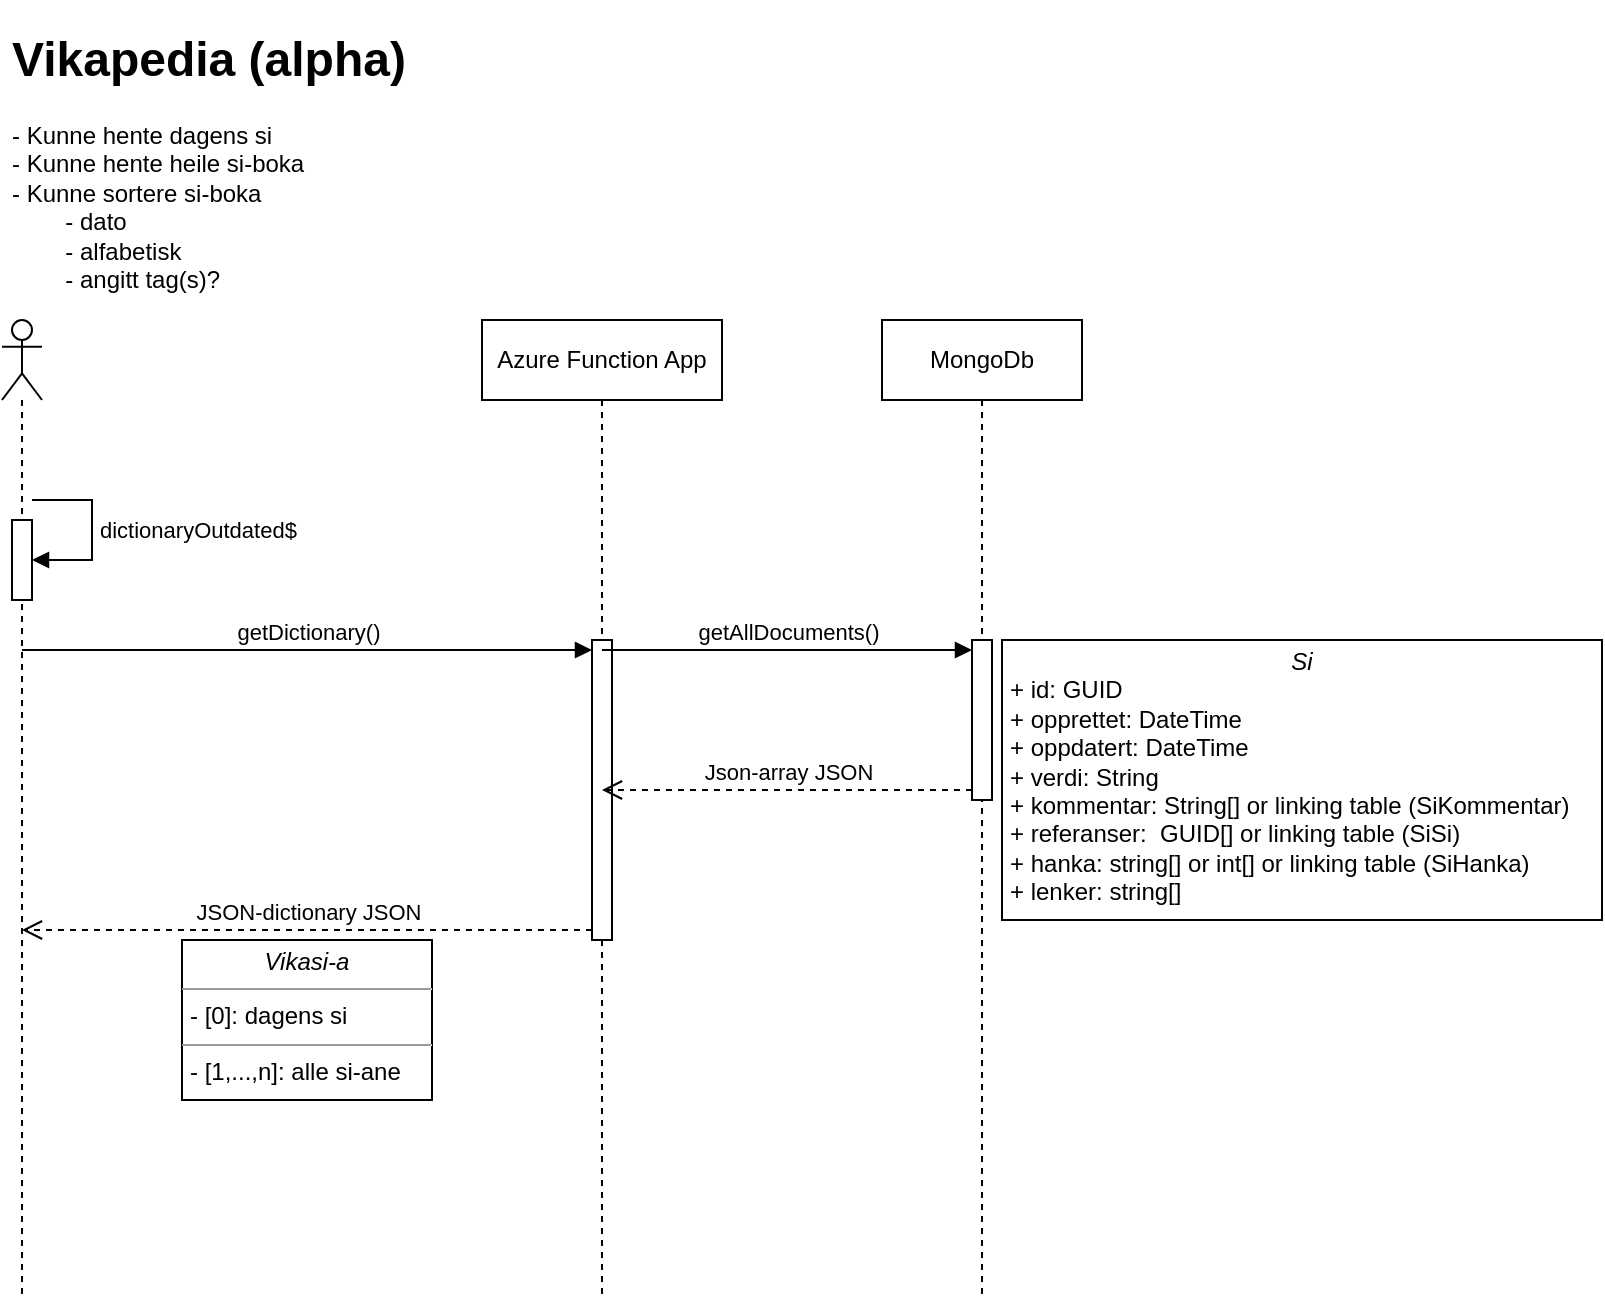<mxfile version="23.1.5" type="device">
  <diagram name="Page-1" id="z6alDlq_eMZmnTNq-ZQk">
    <mxGraphModel dx="441" dy="311" grid="0" gridSize="10" guides="1" tooltips="1" connect="1" arrows="1" fold="1" page="0" pageScale="1" pageWidth="850" pageHeight="1100" math="0" shadow="0">
      <root>
        <mxCell id="0" />
        <mxCell id="1" parent="0" />
        <mxCell id="1pe0P0wXuqBfRF-PuUQy-1" value="&lt;h1&gt;Vikapedia (alpha)&lt;/h1&gt;&lt;div&gt;- Kunne hente dagens si&lt;/div&gt;&lt;div&gt;- Kunne hente heile si-boka&lt;/div&gt;&lt;div&gt;- Kunne sortere si-boka&lt;/div&gt;&lt;div&gt;&lt;span style=&quot;white-space: pre;&quot;&gt;&#x9;&lt;/span&gt;- dato&lt;br&gt;&lt;/div&gt;&lt;div&gt;&lt;span style=&quot;white-space: pre;&quot;&gt;&#x9;&lt;/span&gt;- alfabetisk&lt;br&gt;&lt;/div&gt;&lt;div&gt;&lt;span style=&quot;white-space: pre;&quot;&gt;&#x9;&lt;/span&gt;- angitt tag(s)?&lt;/div&gt;" style="text;html=1;spacing=5;spacingTop=-20;whiteSpace=wrap;overflow=hidden;rounded=0;" vertex="1" parent="1">
          <mxGeometry x="110" y="110" width="260" height="150" as="geometry" />
        </mxCell>
        <mxCell id="1pe0P0wXuqBfRF-PuUQy-2" value="" style="shape=umlLifeline;perimeter=lifelinePerimeter;whiteSpace=wrap;html=1;container=1;dropTarget=0;collapsible=0;recursiveResize=0;outlineConnect=0;portConstraint=eastwest;newEdgeStyle={&quot;curved&quot;:0,&quot;rounded&quot;:0};participant=umlActor;" vertex="1" parent="1">
          <mxGeometry x="110" y="260" width="20" height="490" as="geometry" />
        </mxCell>
        <mxCell id="1pe0P0wXuqBfRF-PuUQy-4" value="" style="html=1;points=[[0,0,0,0,5],[0,1,0,0,-5],[1,0,0,0,5],[1,1,0,0,-5]];perimeter=orthogonalPerimeter;outlineConnect=0;targetShapes=umlLifeline;portConstraint=eastwest;newEdgeStyle={&quot;curved&quot;:0,&quot;rounded&quot;:0};" vertex="1" parent="1pe0P0wXuqBfRF-PuUQy-2">
          <mxGeometry x="5" y="100" width="10" height="40" as="geometry" />
        </mxCell>
        <mxCell id="1pe0P0wXuqBfRF-PuUQy-5" value="dictionaryOutdated$" style="html=1;align=left;spacingLeft=2;endArrow=block;rounded=0;edgeStyle=orthogonalEdgeStyle;curved=0;rounded=0;" edge="1" target="1pe0P0wXuqBfRF-PuUQy-4" parent="1pe0P0wXuqBfRF-PuUQy-2">
          <mxGeometry relative="1" as="geometry">
            <mxPoint x="15" y="90" as="sourcePoint" />
            <Array as="points">
              <mxPoint x="45" y="120" />
            </Array>
          </mxGeometry>
        </mxCell>
        <mxCell id="1pe0P0wXuqBfRF-PuUQy-3" value="Azure Function App" style="shape=umlLifeline;perimeter=lifelinePerimeter;whiteSpace=wrap;html=1;container=1;dropTarget=0;collapsible=0;recursiveResize=0;outlineConnect=0;portConstraint=eastwest;newEdgeStyle={&quot;curved&quot;:0,&quot;rounded&quot;:0};" vertex="1" parent="1">
          <mxGeometry x="350" y="260" width="120" height="490" as="geometry" />
        </mxCell>
        <mxCell id="1pe0P0wXuqBfRF-PuUQy-9" value="" style="html=1;points=[[0,0,0,0,5],[0,1,0,0,-5],[1,0,0,0,5],[1,1,0,0,-5]];perimeter=orthogonalPerimeter;outlineConnect=0;targetShapes=umlLifeline;portConstraint=eastwest;newEdgeStyle={&quot;curved&quot;:0,&quot;rounded&quot;:0};" vertex="1" parent="1pe0P0wXuqBfRF-PuUQy-3">
          <mxGeometry x="55" y="160" width="10" height="150" as="geometry" />
        </mxCell>
        <mxCell id="1pe0P0wXuqBfRF-PuUQy-10" value="getDictionary()" style="html=1;verticalAlign=bottom;endArrow=block;curved=0;rounded=0;entryX=0;entryY=0;entryDx=0;entryDy=5;" edge="1" target="1pe0P0wXuqBfRF-PuUQy-9" parent="1">
          <mxGeometry relative="1" as="geometry">
            <mxPoint x="120" y="425" as="sourcePoint" />
          </mxGeometry>
        </mxCell>
        <mxCell id="1pe0P0wXuqBfRF-PuUQy-11" value="JSON-dictionary JSON" style="html=1;verticalAlign=bottom;endArrow=open;dashed=1;endSize=8;curved=0;rounded=0;exitX=0;exitY=1;exitDx=0;exitDy=-5;" edge="1" source="1pe0P0wXuqBfRF-PuUQy-9" parent="1" target="1pe0P0wXuqBfRF-PuUQy-2">
          <mxGeometry relative="1" as="geometry">
            <mxPoint x="120" y="495" as="targetPoint" />
          </mxGeometry>
        </mxCell>
        <mxCell id="1pe0P0wXuqBfRF-PuUQy-12" value="&lt;p style=&quot;margin:0px;margin-top:4px;text-align:center;&quot;&gt;&lt;i&gt;Vikasi-a&lt;/i&gt;&lt;/p&gt;&lt;hr size=&quot;1&quot;&gt;&lt;p style=&quot;margin:0px;margin-left:4px;&quot;&gt;- [0]: dagens si&lt;/p&gt;&lt;hr size=&quot;1&quot;&gt;&lt;p style=&quot;margin:0px;margin-left:4px;&quot;&gt;- [1,...,n]: alle si-ane&lt;/p&gt;" style="verticalAlign=top;align=left;overflow=fill;html=1;whiteSpace=wrap;" vertex="1" parent="1">
          <mxGeometry x="200" y="570" width="125" height="80" as="geometry" />
        </mxCell>
        <mxCell id="1pe0P0wXuqBfRF-PuUQy-16" value="MongoDb" style="shape=umlLifeline;perimeter=lifelinePerimeter;whiteSpace=wrap;html=1;container=1;dropTarget=0;collapsible=0;recursiveResize=0;outlineConnect=0;portConstraint=eastwest;newEdgeStyle={&quot;curved&quot;:0,&quot;rounded&quot;:0};" vertex="1" parent="1">
          <mxGeometry x="550" y="260" width="100" height="490" as="geometry" />
        </mxCell>
        <mxCell id="1pe0P0wXuqBfRF-PuUQy-17" value="" style="html=1;points=[[0,0,0,0,5],[0,1,0,0,-5],[1,0,0,0,5],[1,1,0,0,-5]];perimeter=orthogonalPerimeter;outlineConnect=0;targetShapes=umlLifeline;portConstraint=eastwest;newEdgeStyle={&quot;curved&quot;:0,&quot;rounded&quot;:0};" vertex="1" parent="1pe0P0wXuqBfRF-PuUQy-16">
          <mxGeometry x="45" y="160" width="10" height="80" as="geometry" />
        </mxCell>
        <mxCell id="1pe0P0wXuqBfRF-PuUQy-18" value="getAllDocuments()" style="html=1;verticalAlign=bottom;endArrow=block;curved=0;rounded=0;entryX=0;entryY=0;entryDx=0;entryDy=5;" edge="1" target="1pe0P0wXuqBfRF-PuUQy-17" parent="1">
          <mxGeometry relative="1" as="geometry">
            <mxPoint x="410" y="425" as="sourcePoint" />
          </mxGeometry>
        </mxCell>
        <mxCell id="1pe0P0wXuqBfRF-PuUQy-19" value="Json-array JSON" style="html=1;verticalAlign=bottom;endArrow=open;dashed=1;endSize=8;curved=0;rounded=0;exitX=0;exitY=1;exitDx=0;exitDy=-5;" edge="1" source="1pe0P0wXuqBfRF-PuUQy-17" parent="1">
          <mxGeometry relative="1" as="geometry">
            <mxPoint x="410" y="495" as="targetPoint" />
          </mxGeometry>
        </mxCell>
        <mxCell id="1pe0P0wXuqBfRF-PuUQy-20" value="&lt;p style=&quot;margin:0px;margin-top:4px;text-align:center;&quot;&gt;&lt;i&gt;Si&lt;/i&gt;&lt;/p&gt;&lt;p style=&quot;margin:0px;margin-left:4px;&quot;&gt;+ id: GUID&lt;/p&gt;&lt;p style=&quot;margin:0px;margin-left:4px;&quot;&gt;+ opprettet: DateTime&lt;br&gt;+ oppdatert: DateTime&lt;/p&gt;&lt;p style=&quot;margin:0px;margin-left:4px;&quot;&gt;+ verdi: String&lt;/p&gt;&lt;p style=&quot;margin:0px;margin-left:4px;&quot;&gt;+ kommentar: String[] or linking table (SiKommentar)&lt;/p&gt;&lt;p style=&quot;margin:0px;margin-left:4px;&quot;&gt;+ referanser:&amp;nbsp; GUID[] or linking table (SiSi)&lt;/p&gt;&lt;p style=&quot;margin:0px;margin-left:4px;&quot;&gt;+ hanka: string[] or int[] or linking table (SiHanka)&lt;/p&gt;&lt;p style=&quot;margin:0px;margin-left:4px;&quot;&gt;+ lenker: string[]&lt;/p&gt;" style="verticalAlign=top;align=left;overflow=fill;html=1;whiteSpace=wrap;" vertex="1" parent="1">
          <mxGeometry x="610" y="420" width="300" height="140" as="geometry" />
        </mxCell>
      </root>
    </mxGraphModel>
  </diagram>
</mxfile>
